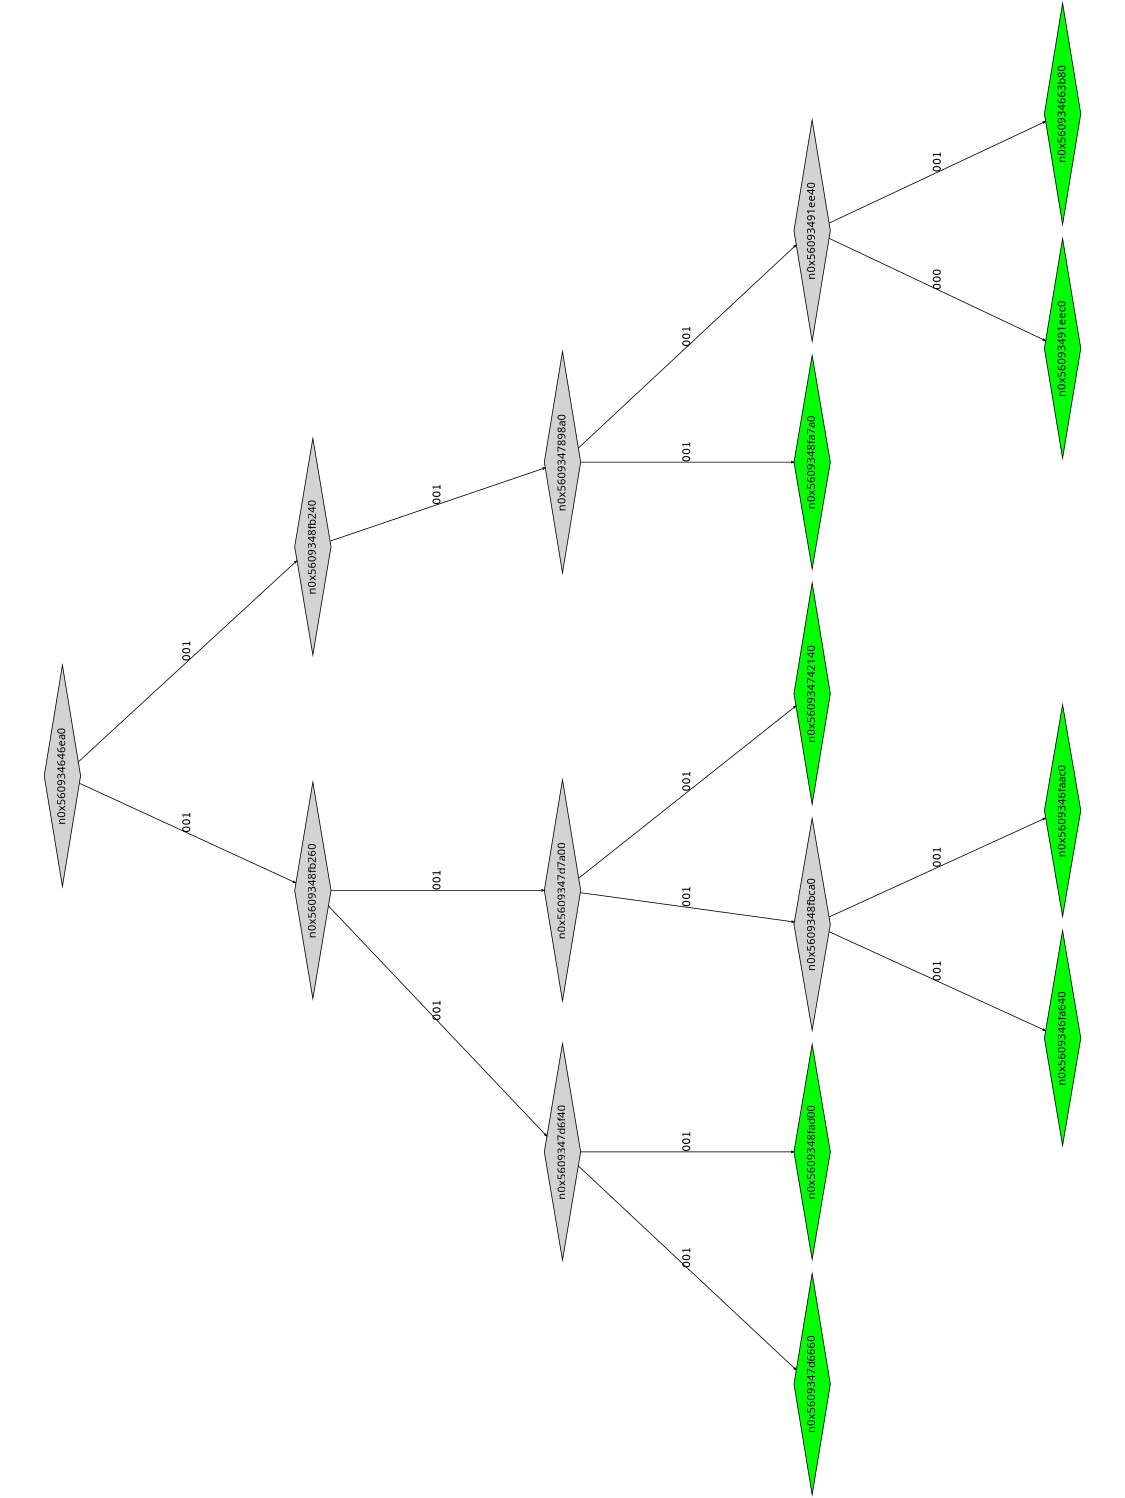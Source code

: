 digraph G {
	size="10,7.5";
	ratio=fill;
	rotate=90;
	center = "true";
	node [style="filled",width=.1,height=.1,fontname="Terminus"]
	edge [arrowsize=.3]
	n0x560934646ea0 [shape=diamond];
	n0x560934646ea0 -> n0x5609348fb260 [label=001];
	n0x560934646ea0 -> n0x5609348fb240 [label=001];
	n0x5609348fb240 [shape=diamond];
	n0x5609348fb240 -> n0x5609347898a0 [label=001];
	n0x5609347898a0 [shape=diamond];
	n0x5609347898a0 -> n0x5609348fa7a0 [label=001];
	n0x5609347898a0 -> n0x56093491ee40 [label=001];
	n0x56093491ee40 [shape=diamond];
	n0x56093491ee40 -> n0x56093491eec0 [label=000];
	n0x56093491ee40 -> n0x560934663b80 [label=001];
	n0x560934663b80 [shape=diamond,fillcolor=green];
	n0x56093491eec0 [shape=diamond,fillcolor=green];
	n0x5609348fa7a0 [shape=diamond,fillcolor=green];
	n0x5609348fb260 [shape=diamond];
	n0x5609348fb260 -> n0x5609347d6f40 [label=001];
	n0x5609348fb260 -> n0x5609347d7a00 [label=001];
	n0x5609347d7a00 [shape=diamond];
	n0x5609347d7a00 -> n0x5609348fbca0 [label=001];
	n0x5609347d7a00 -> n0x560934742140 [label=001];
	n0x560934742140 [shape=diamond,fillcolor=green];
	n0x5609348fbca0 [shape=diamond];
	n0x5609348fbca0 -> n0x5609346fa640 [label=001];
	n0x5609348fbca0 -> n0x5609346faac0 [label=001];
	n0x5609346faac0 [shape=diamond,fillcolor=green];
	n0x5609346fa640 [shape=diamond,fillcolor=green];
	n0x5609347d6f40 [shape=diamond];
	n0x5609347d6f40 -> n0x5609347d6660 [label=001];
	n0x5609347d6f40 -> n0x5609348fad00 [label=001];
	n0x5609348fad00 [shape=diamond,fillcolor=green];
	n0x5609347d6660 [shape=diamond,fillcolor=green];
}
